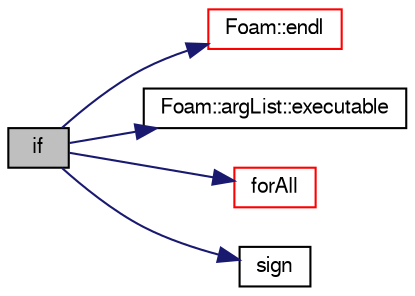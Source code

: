 digraph "if"
{
  bgcolor="transparent";
  edge [fontname="FreeSans",fontsize="10",labelfontname="FreeSans",labelfontsize="10"];
  node [fontname="FreeSans",fontsize="10",shape=record];
  rankdir="LR";
  Node4 [label="if",height=0.2,width=0.4,color="black", fillcolor="grey75", style="filled", fontcolor="black"];
  Node4 -> Node5 [color="midnightblue",fontsize="10",style="solid",fontname="FreeSans"];
  Node5 [label="Foam::endl",height=0.2,width=0.4,color="red",URL="$a21124.html#a2db8fe02a0d3909e9351bb4275b23ce4",tooltip="Add newline and flush stream. "];
  Node4 -> Node7 [color="midnightblue",fontsize="10",style="solid",fontname="FreeSans"];
  Node7 [label="Foam::argList::executable",height=0.2,width=0.4,color="black",URL="$a26662.html#a765dc84fb62a292b0dee3034a510b14e",tooltip="Name of executable without the path. "];
  Node4 -> Node8 [color="midnightblue",fontsize="10",style="solid",fontname="FreeSans"];
  Node8 [label="forAll",height=0.2,width=0.4,color="red",URL="$a18782.html#a6433622cf88d74e2584789116f78fba4"];
  Node4 -> Node10 [color="midnightblue",fontsize="10",style="solid",fontname="FreeSans"];
  Node10 [label="sign",height=0.2,width=0.4,color="black",URL="$a12539.html#a570fd8413c1401fe06ba6f8750781849"];
}
